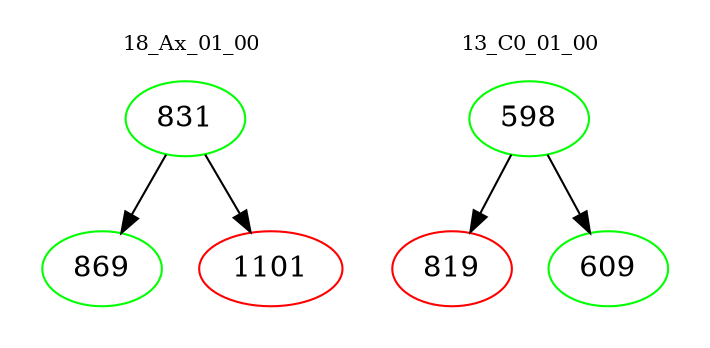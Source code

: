 digraph{
subgraph cluster_0 {
color = white
label = "18_Ax_01_00";
fontsize=10;
T0_831 [label="831", color="green"]
T0_831 -> T0_869 [color="black"]
T0_869 [label="869", color="green"]
T0_831 -> T0_1101 [color="black"]
T0_1101 [label="1101", color="red"]
}
subgraph cluster_1 {
color = white
label = "13_C0_01_00";
fontsize=10;
T1_598 [label="598", color="green"]
T1_598 -> T1_819 [color="black"]
T1_819 [label="819", color="red"]
T1_598 -> T1_609 [color="black"]
T1_609 [label="609", color="green"]
}
}
